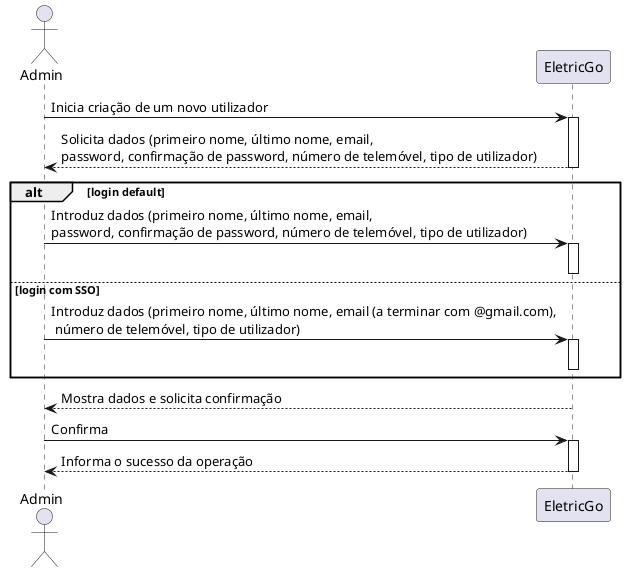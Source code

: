 @startuml
actor Admin as ADM
ADM -> EletricGo: Inicia criação de um novo utilizador
activate EletricGo
EletricGo --> ADM : Solicita dados (primeiro nome, último nome, email, \npassword, confirmação de password, número de telemóvel, tipo de utilizador)
deactivate

alt login default
ADM -> EletricGo: Introduz dados (primeiro nome, último nome, email, \npassword, confirmação de password, número de telemóvel, tipo de utilizador)
activate EletricGo
deactivate EletricGo
else login com SSO
ADM -> EletricGo: Introduz dados (primeiro nome, último nome, email (a terminar com @gmail.com),\n número de telemóvel, tipo de utilizador)
activate EletricGo
deactivate
end
EletricGo --> ADM : Mostra dados e solicita confirmação
ADM -> EletricGo: Confirma
activate EletricGo
EletricGo --> ADM : Informa o sucesso da operação
deactivate EletricGo
@enduml
